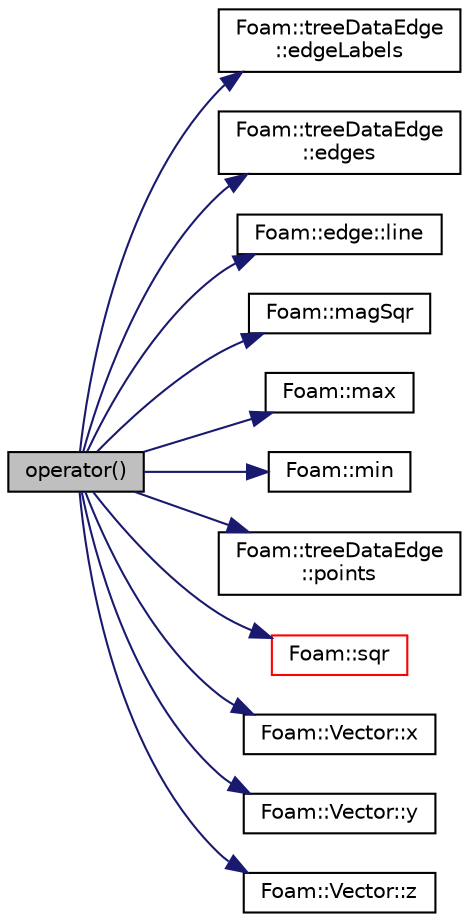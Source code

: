 digraph "operator()"
{
  bgcolor="transparent";
  edge [fontname="Helvetica",fontsize="10",labelfontname="Helvetica",labelfontsize="10"];
  node [fontname="Helvetica",fontsize="10",shape=record];
  rankdir="LR";
  Node1 [label="operator()",height=0.2,width=0.4,color="black", fillcolor="grey75", style="filled", fontcolor="black"];
  Node1 -> Node2 [color="midnightblue",fontsize="10",style="solid",fontname="Helvetica"];
  Node2 [label="Foam::treeDataEdge\l::edgeLabels",height=0.2,width=0.4,color="black",URL="$a02669.html#a5a1c1d43ae3c8415fc8de83270872b58"];
  Node1 -> Node3 [color="midnightblue",fontsize="10",style="solid",fontname="Helvetica"];
  Node3 [label="Foam::treeDataEdge\l::edges",height=0.2,width=0.4,color="black",URL="$a02669.html#aa9e7da73dfe101016afed525f326fdc7"];
  Node1 -> Node4 [color="midnightblue",fontsize="10",style="solid",fontname="Helvetica"];
  Node4 [label="Foam::edge::line",height=0.2,width=0.4,color="black",URL="$a00612.html#aefea0e4a074dd0ba02419922ed063888",tooltip="Return edge line. "];
  Node1 -> Node5 [color="midnightblue",fontsize="10",style="solid",fontname="Helvetica"];
  Node5 [label="Foam::magSqr",height=0.2,width=0.4,color="black",URL="$a10725.html#ae6fff2c6981e6d9618aa5038e69def6e"];
  Node1 -> Node6 [color="midnightblue",fontsize="10",style="solid",fontname="Helvetica"];
  Node6 [label="Foam::max",height=0.2,width=0.4,color="black",URL="$a10725.html#ac993e906cf2774ae77e666bc24e81733"];
  Node1 -> Node7 [color="midnightblue",fontsize="10",style="solid",fontname="Helvetica"];
  Node7 [label="Foam::min",height=0.2,width=0.4,color="black",URL="$a10725.html#a253e112ad2d56d96230ff39ea7f442dc"];
  Node1 -> Node8 [color="midnightblue",fontsize="10",style="solid",fontname="Helvetica"];
  Node8 [label="Foam::treeDataEdge\l::points",height=0.2,width=0.4,color="black",URL="$a02669.html#a73ff9486717e5d8efeb6e9c3f311ad5c"];
  Node1 -> Node9 [color="midnightblue",fontsize="10",style="solid",fontname="Helvetica"];
  Node9 [label="Foam::sqr",height=0.2,width=0.4,color="red",URL="$a10725.html#a277dc11c581d53826ab5090b08f3b17b"];
  Node1 -> Node10 [color="midnightblue",fontsize="10",style="solid",fontname="Helvetica"];
  Node10 [label="Foam::Vector::x",height=0.2,width=0.4,color="black",URL="$a02787.html#aeb7dc4a97968c543f58f9c7082e55757"];
  Node1 -> Node11 [color="midnightblue",fontsize="10",style="solid",fontname="Helvetica"];
  Node11 [label="Foam::Vector::y",height=0.2,width=0.4,color="black",URL="$a02787.html#a77c00b469d89c23bd35d2eb236140f70"];
  Node1 -> Node12 [color="midnightblue",fontsize="10",style="solid",fontname="Helvetica"];
  Node12 [label="Foam::Vector::z",height=0.2,width=0.4,color="black",URL="$a02787.html#ac72a74f7dde9500927f63515c3f0a2f3"];
}
